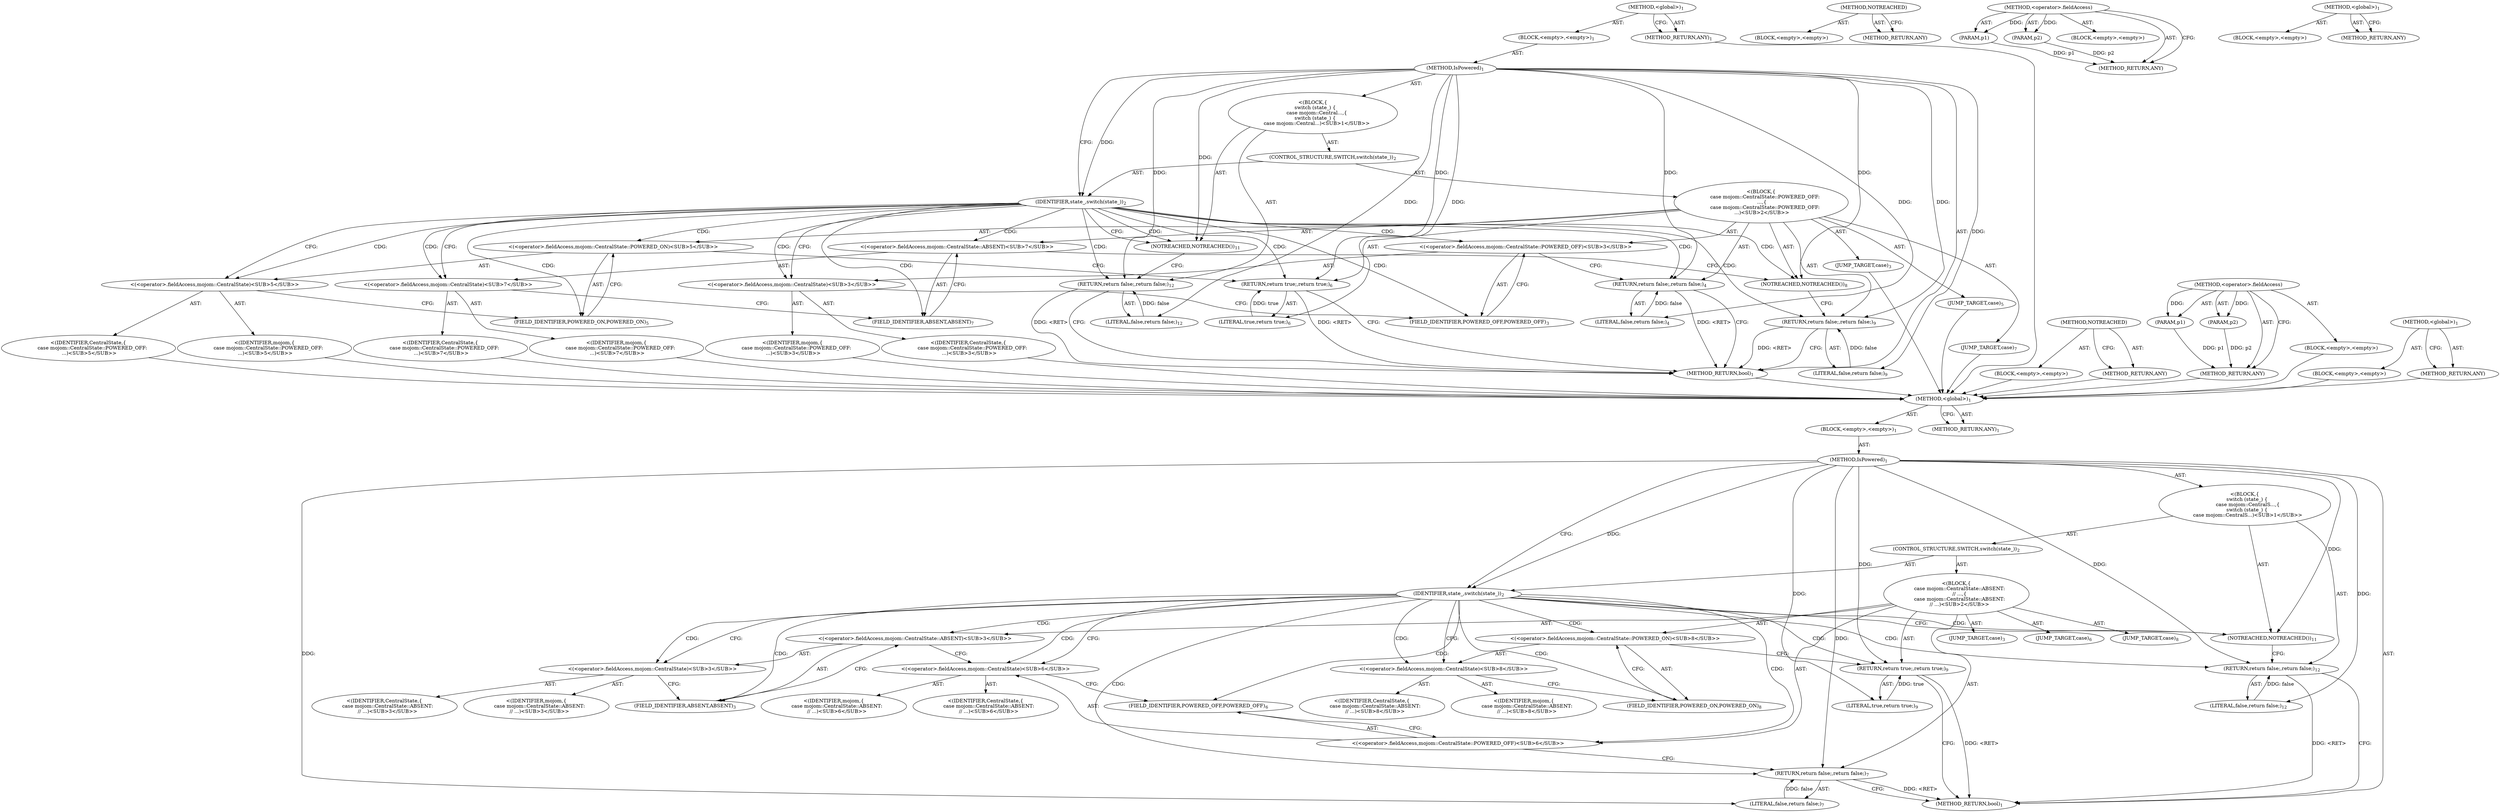 digraph "&lt;global&gt;" {
vulnerable_6 [label=<(METHOD,&lt;global&gt;)<SUB>1</SUB>>];
vulnerable_7 [label=<(BLOCK,&lt;empty&gt;,&lt;empty&gt;)<SUB>1</SUB>>];
vulnerable_8 [label=<(METHOD,IsPowered)<SUB>1</SUB>>];
vulnerable_9 [label="<(BLOCK,{
   switch (state_) {
     case mojom::Central...,{
   switch (state_) {
     case mojom::Central...)<SUB>1</SUB>>"];
vulnerable_10 [label=<(CONTROL_STRUCTURE,SWITCH,switch(state_))<SUB>2</SUB>>];
vulnerable_11 [label=<(IDENTIFIER,state_,switch(state_))<SUB>2</SUB>>];
vulnerable_12 [label="<(BLOCK,{
     case mojom::CentralState::POWERED_OFF:
 ...,{
     case mojom::CentralState::POWERED_OFF:
 ...)<SUB>2</SUB>>"];
vulnerable_13 [label=<(JUMP_TARGET,case)<SUB>3</SUB>>];
vulnerable_14 [label="<(&lt;operator&gt;.fieldAccess,mojom::CentralState::POWERED_OFF)<SUB>3</SUB>>"];
vulnerable_15 [label="<(&lt;operator&gt;.fieldAccess,mojom::CentralState)<SUB>3</SUB>>"];
vulnerable_16 [label="<(IDENTIFIER,mojom,{
     case mojom::CentralState::POWERED_OFF:
 ...)<SUB>3</SUB>>"];
vulnerable_17 [label="<(IDENTIFIER,CentralState,{
     case mojom::CentralState::POWERED_OFF:
 ...)<SUB>3</SUB>>"];
vulnerable_18 [label=<(FIELD_IDENTIFIER,POWERED_OFF,POWERED_OFF)<SUB>3</SUB>>];
vulnerable_19 [label=<(RETURN,return false;,return false;)<SUB>4</SUB>>];
vulnerable_20 [label=<(LITERAL,false,return false;)<SUB>4</SUB>>];
vulnerable_21 [label=<(JUMP_TARGET,case)<SUB>5</SUB>>];
vulnerable_22 [label="<(&lt;operator&gt;.fieldAccess,mojom::CentralState::POWERED_ON)<SUB>5</SUB>>"];
vulnerable_23 [label="<(&lt;operator&gt;.fieldAccess,mojom::CentralState)<SUB>5</SUB>>"];
vulnerable_24 [label="<(IDENTIFIER,mojom,{
     case mojom::CentralState::POWERED_OFF:
 ...)<SUB>5</SUB>>"];
vulnerable_25 [label="<(IDENTIFIER,CentralState,{
     case mojom::CentralState::POWERED_OFF:
 ...)<SUB>5</SUB>>"];
vulnerable_26 [label=<(FIELD_IDENTIFIER,POWERED_ON,POWERED_ON)<SUB>5</SUB>>];
vulnerable_27 [label=<(RETURN,return true;,return true;)<SUB>6</SUB>>];
vulnerable_28 [label=<(LITERAL,true,return true;)<SUB>6</SUB>>];
vulnerable_29 [label=<(JUMP_TARGET,case)<SUB>7</SUB>>];
vulnerable_30 [label="<(&lt;operator&gt;.fieldAccess,mojom::CentralState::ABSENT)<SUB>7</SUB>>"];
vulnerable_31 [label="<(&lt;operator&gt;.fieldAccess,mojom::CentralState)<SUB>7</SUB>>"];
vulnerable_32 [label="<(IDENTIFIER,mojom,{
     case mojom::CentralState::POWERED_OFF:
 ...)<SUB>7</SUB>>"];
vulnerable_33 [label="<(IDENTIFIER,CentralState,{
     case mojom::CentralState::POWERED_OFF:
 ...)<SUB>7</SUB>>"];
vulnerable_34 [label=<(FIELD_IDENTIFIER,ABSENT,ABSENT)<SUB>7</SUB>>];
vulnerable_35 [label=<(NOTREACHED,NOTREACHED())<SUB>8</SUB>>];
vulnerable_36 [label=<(RETURN,return false;,return false;)<SUB>9</SUB>>];
vulnerable_37 [label=<(LITERAL,false,return false;)<SUB>9</SUB>>];
vulnerable_38 [label=<(NOTREACHED,NOTREACHED())<SUB>11</SUB>>];
vulnerable_39 [label=<(RETURN,return false;,return false;)<SUB>12</SUB>>];
vulnerable_40 [label=<(LITERAL,false,return false;)<SUB>12</SUB>>];
vulnerable_41 [label=<(METHOD_RETURN,bool)<SUB>1</SUB>>];
vulnerable_43 [label=<(METHOD_RETURN,ANY)<SUB>1</SUB>>];
vulnerable_65 [label=<(METHOD,NOTREACHED)>];
vulnerable_66 [label=<(BLOCK,&lt;empty&gt;,&lt;empty&gt;)>];
vulnerable_67 [label=<(METHOD_RETURN,ANY)>];
vulnerable_60 [label=<(METHOD,&lt;operator&gt;.fieldAccess)>];
vulnerable_61 [label=<(PARAM,p1)>];
vulnerable_62 [label=<(PARAM,p2)>];
vulnerable_63 [label=<(BLOCK,&lt;empty&gt;,&lt;empty&gt;)>];
vulnerable_64 [label=<(METHOD_RETURN,ANY)>];
vulnerable_54 [label=<(METHOD,&lt;global&gt;)<SUB>1</SUB>>];
vulnerable_55 [label=<(BLOCK,&lt;empty&gt;,&lt;empty&gt;)>];
vulnerable_56 [label=<(METHOD_RETURN,ANY)>];
fixed_6 [label=<(METHOD,&lt;global&gt;)<SUB>1</SUB>>];
fixed_7 [label=<(BLOCK,&lt;empty&gt;,&lt;empty&gt;)<SUB>1</SUB>>];
fixed_8 [label=<(METHOD,IsPowered)<SUB>1</SUB>>];
fixed_9 [label="<(BLOCK,{
   switch (state_) {
    case mojom::CentralS...,{
   switch (state_) {
    case mojom::CentralS...)<SUB>1</SUB>>"];
fixed_10 [label=<(CONTROL_STRUCTURE,SWITCH,switch(state_))<SUB>2</SUB>>];
fixed_11 [label=<(IDENTIFIER,state_,switch(state_))<SUB>2</SUB>>];
fixed_12 [label="<(BLOCK,{
    case mojom::CentralState::ABSENT:
    // ...,{
    case mojom::CentralState::ABSENT:
    // ...)<SUB>2</SUB>>"];
fixed_13 [label=<(JUMP_TARGET,case)<SUB>3</SUB>>];
fixed_14 [label="<(&lt;operator&gt;.fieldAccess,mojom::CentralState::ABSENT)<SUB>3</SUB>>"];
fixed_15 [label="<(&lt;operator&gt;.fieldAccess,mojom::CentralState)<SUB>3</SUB>>"];
fixed_16 [label="<(IDENTIFIER,mojom,{
    case mojom::CentralState::ABSENT:
    // ...)<SUB>3</SUB>>"];
fixed_17 [label="<(IDENTIFIER,CentralState,{
    case mojom::CentralState::ABSENT:
    // ...)<SUB>3</SUB>>"];
fixed_18 [label=<(FIELD_IDENTIFIER,ABSENT,ABSENT)<SUB>3</SUB>>];
fixed_19 [label=<(JUMP_TARGET,case)<SUB>6</SUB>>];
fixed_20 [label="<(&lt;operator&gt;.fieldAccess,mojom::CentralState::POWERED_OFF)<SUB>6</SUB>>"];
fixed_21 [label="<(&lt;operator&gt;.fieldAccess,mojom::CentralState)<SUB>6</SUB>>"];
fixed_22 [label="<(IDENTIFIER,mojom,{
    case mojom::CentralState::ABSENT:
    // ...)<SUB>6</SUB>>"];
fixed_23 [label="<(IDENTIFIER,CentralState,{
    case mojom::CentralState::ABSENT:
    // ...)<SUB>6</SUB>>"];
fixed_24 [label=<(FIELD_IDENTIFIER,POWERED_OFF,POWERED_OFF)<SUB>6</SUB>>];
fixed_25 [label=<(RETURN,return false;,return false;)<SUB>7</SUB>>];
fixed_26 [label=<(LITERAL,false,return false;)<SUB>7</SUB>>];
fixed_27 [label=<(JUMP_TARGET,case)<SUB>8</SUB>>];
fixed_28 [label="<(&lt;operator&gt;.fieldAccess,mojom::CentralState::POWERED_ON)<SUB>8</SUB>>"];
fixed_29 [label="<(&lt;operator&gt;.fieldAccess,mojom::CentralState)<SUB>8</SUB>>"];
fixed_30 [label="<(IDENTIFIER,mojom,{
    case mojom::CentralState::ABSENT:
    // ...)<SUB>8</SUB>>"];
fixed_31 [label="<(IDENTIFIER,CentralState,{
    case mojom::CentralState::ABSENT:
    // ...)<SUB>8</SUB>>"];
fixed_32 [label=<(FIELD_IDENTIFIER,POWERED_ON,POWERED_ON)<SUB>8</SUB>>];
fixed_33 [label=<(RETURN,return true;,return true;)<SUB>9</SUB>>];
fixed_34 [label=<(LITERAL,true,return true;)<SUB>9</SUB>>];
fixed_35 [label=<(NOTREACHED,NOTREACHED())<SUB>11</SUB>>];
fixed_36 [label=<(RETURN,return false;,return false;)<SUB>12</SUB>>];
fixed_37 [label=<(LITERAL,false,return false;)<SUB>12</SUB>>];
fixed_38 [label=<(METHOD_RETURN,bool)<SUB>1</SUB>>];
fixed_40 [label=<(METHOD_RETURN,ANY)<SUB>1</SUB>>];
fixed_62 [label=<(METHOD,NOTREACHED)>];
fixed_63 [label=<(BLOCK,&lt;empty&gt;,&lt;empty&gt;)>];
fixed_64 [label=<(METHOD_RETURN,ANY)>];
fixed_57 [label=<(METHOD,&lt;operator&gt;.fieldAccess)>];
fixed_58 [label=<(PARAM,p1)>];
fixed_59 [label=<(PARAM,p2)>];
fixed_60 [label=<(BLOCK,&lt;empty&gt;,&lt;empty&gt;)>];
fixed_61 [label=<(METHOD_RETURN,ANY)>];
fixed_51 [label=<(METHOD,&lt;global&gt;)<SUB>1</SUB>>];
fixed_52 [label=<(BLOCK,&lt;empty&gt;,&lt;empty&gt;)>];
fixed_53 [label=<(METHOD_RETURN,ANY)>];
vulnerable_6 -> vulnerable_7  [key=0, label="AST: "];
vulnerable_6 -> vulnerable_43  [key=0, label="AST: "];
vulnerable_6 -> vulnerable_43  [key=1, label="CFG: "];
vulnerable_7 -> vulnerable_8  [key=0, label="AST: "];
vulnerable_8 -> vulnerable_9  [key=0, label="AST: "];
vulnerable_8 -> vulnerable_41  [key=0, label="AST: "];
vulnerable_8 -> vulnerable_11  [key=0, label="CFG: "];
vulnerable_8 -> vulnerable_11  [key=1, label="DDG: "];
vulnerable_8 -> vulnerable_38  [key=0, label="DDG: "];
vulnerable_8 -> vulnerable_39  [key=0, label="DDG: "];
vulnerable_8 -> vulnerable_40  [key=0, label="DDG: "];
vulnerable_8 -> vulnerable_19  [key=0, label="DDG: "];
vulnerable_8 -> vulnerable_27  [key=0, label="DDG: "];
vulnerable_8 -> vulnerable_35  [key=0, label="DDG: "];
vulnerable_8 -> vulnerable_36  [key=0, label="DDG: "];
vulnerable_8 -> vulnerable_20  [key=0, label="DDG: "];
vulnerable_8 -> vulnerable_28  [key=0, label="DDG: "];
vulnerable_8 -> vulnerable_37  [key=0, label="DDG: "];
vulnerable_9 -> vulnerable_10  [key=0, label="AST: "];
vulnerable_9 -> vulnerable_38  [key=0, label="AST: "];
vulnerable_9 -> vulnerable_39  [key=0, label="AST: "];
vulnerable_10 -> vulnerable_11  [key=0, label="AST: "];
vulnerable_10 -> vulnerable_12  [key=0, label="AST: "];
vulnerable_11 -> vulnerable_38  [key=0, label="CFG: "];
vulnerable_11 -> vulnerable_38  [key=1, label="CDG: "];
vulnerable_11 -> vulnerable_15  [key=0, label="CFG: "];
vulnerable_11 -> vulnerable_15  [key=1, label="CDG: "];
vulnerable_11 -> vulnerable_23  [key=0, label="CFG: "];
vulnerable_11 -> vulnerable_23  [key=1, label="CDG: "];
vulnerable_11 -> vulnerable_31  [key=0, label="CFG: "];
vulnerable_11 -> vulnerable_31  [key=1, label="CDG: "];
vulnerable_11 -> vulnerable_30  [key=0, label="CDG: "];
vulnerable_11 -> vulnerable_34  [key=0, label="CDG: "];
vulnerable_11 -> vulnerable_14  [key=0, label="CDG: "];
vulnerable_11 -> vulnerable_26  [key=0, label="CDG: "];
vulnerable_11 -> vulnerable_19  [key=0, label="CDG: "];
vulnerable_11 -> vulnerable_36  [key=0, label="CDG: "];
vulnerable_11 -> vulnerable_22  [key=0, label="CDG: "];
vulnerable_11 -> vulnerable_27  [key=0, label="CDG: "];
vulnerable_11 -> vulnerable_18  [key=0, label="CDG: "];
vulnerable_11 -> vulnerable_35  [key=0, label="CDG: "];
vulnerable_11 -> vulnerable_39  [key=0, label="CDG: "];
vulnerable_12 -> vulnerable_13  [key=0, label="AST: "];
vulnerable_12 -> vulnerable_14  [key=0, label="AST: "];
vulnerable_12 -> vulnerable_19  [key=0, label="AST: "];
vulnerable_12 -> vulnerable_21  [key=0, label="AST: "];
vulnerable_12 -> vulnerable_22  [key=0, label="AST: "];
vulnerable_12 -> vulnerable_27  [key=0, label="AST: "];
vulnerable_12 -> vulnerable_29  [key=0, label="AST: "];
vulnerable_12 -> vulnerable_30  [key=0, label="AST: "];
vulnerable_12 -> vulnerable_35  [key=0, label="AST: "];
vulnerable_12 -> vulnerable_36  [key=0, label="AST: "];
vulnerable_13 -> fixed_6  [key=0];
vulnerable_14 -> vulnerable_15  [key=0, label="AST: "];
vulnerable_14 -> vulnerable_18  [key=0, label="AST: "];
vulnerable_14 -> vulnerable_19  [key=0, label="CFG: "];
vulnerable_15 -> vulnerable_16  [key=0, label="AST: "];
vulnerable_15 -> vulnerable_17  [key=0, label="AST: "];
vulnerable_15 -> vulnerable_18  [key=0, label="CFG: "];
vulnerable_16 -> fixed_6  [key=0];
vulnerable_17 -> fixed_6  [key=0];
vulnerable_18 -> vulnerable_14  [key=0, label="CFG: "];
vulnerable_19 -> vulnerable_20  [key=0, label="AST: "];
vulnerable_19 -> vulnerable_41  [key=0, label="CFG: "];
vulnerable_19 -> vulnerable_41  [key=1, label="DDG: &lt;RET&gt;"];
vulnerable_20 -> vulnerable_19  [key=0, label="DDG: false"];
vulnerable_21 -> fixed_6  [key=0];
vulnerable_22 -> vulnerable_23  [key=0, label="AST: "];
vulnerable_22 -> vulnerable_26  [key=0, label="AST: "];
vulnerable_22 -> vulnerable_27  [key=0, label="CFG: "];
vulnerable_23 -> vulnerable_24  [key=0, label="AST: "];
vulnerable_23 -> vulnerable_25  [key=0, label="AST: "];
vulnerable_23 -> vulnerable_26  [key=0, label="CFG: "];
vulnerable_24 -> fixed_6  [key=0];
vulnerable_25 -> fixed_6  [key=0];
vulnerable_26 -> vulnerable_22  [key=0, label="CFG: "];
vulnerable_27 -> vulnerable_28  [key=0, label="AST: "];
vulnerable_27 -> vulnerable_41  [key=0, label="CFG: "];
vulnerable_27 -> vulnerable_41  [key=1, label="DDG: &lt;RET&gt;"];
vulnerable_28 -> vulnerable_27  [key=0, label="DDG: true"];
vulnerable_29 -> fixed_6  [key=0];
vulnerable_30 -> vulnerable_31  [key=0, label="AST: "];
vulnerable_30 -> vulnerable_34  [key=0, label="AST: "];
vulnerable_30 -> vulnerable_35  [key=0, label="CFG: "];
vulnerable_31 -> vulnerable_32  [key=0, label="AST: "];
vulnerable_31 -> vulnerable_33  [key=0, label="AST: "];
vulnerable_31 -> vulnerable_34  [key=0, label="CFG: "];
vulnerable_32 -> fixed_6  [key=0];
vulnerable_33 -> fixed_6  [key=0];
vulnerable_34 -> vulnerable_30  [key=0, label="CFG: "];
vulnerable_35 -> vulnerable_36  [key=0, label="CFG: "];
vulnerable_36 -> vulnerable_37  [key=0, label="AST: "];
vulnerable_36 -> vulnerable_41  [key=0, label="CFG: "];
vulnerable_36 -> vulnerable_41  [key=1, label="DDG: &lt;RET&gt;"];
vulnerable_37 -> vulnerable_36  [key=0, label="DDG: false"];
vulnerable_38 -> vulnerable_39  [key=0, label="CFG: "];
vulnerable_39 -> vulnerable_40  [key=0, label="AST: "];
vulnerable_39 -> vulnerable_41  [key=0, label="CFG: "];
vulnerable_39 -> vulnerable_41  [key=1, label="DDG: &lt;RET&gt;"];
vulnerable_40 -> vulnerable_39  [key=0, label="DDG: false"];
vulnerable_41 -> fixed_6  [key=0];
vulnerable_43 -> fixed_6  [key=0];
vulnerable_65 -> vulnerable_66  [key=0, label="AST: "];
vulnerable_65 -> vulnerable_67  [key=0, label="AST: "];
vulnerable_65 -> vulnerable_67  [key=1, label="CFG: "];
vulnerable_66 -> fixed_6  [key=0];
vulnerable_67 -> fixed_6  [key=0];
vulnerable_60 -> vulnerable_61  [key=0, label="AST: "];
vulnerable_60 -> vulnerable_61  [key=1, label="DDG: "];
vulnerable_60 -> vulnerable_63  [key=0, label="AST: "];
vulnerable_60 -> vulnerable_62  [key=0, label="AST: "];
vulnerable_60 -> vulnerable_62  [key=1, label="DDG: "];
vulnerable_60 -> vulnerable_64  [key=0, label="AST: "];
vulnerable_60 -> vulnerable_64  [key=1, label="CFG: "];
vulnerable_61 -> vulnerable_64  [key=0, label="DDG: p1"];
vulnerable_62 -> vulnerable_64  [key=0, label="DDG: p2"];
vulnerable_63 -> fixed_6  [key=0];
vulnerable_64 -> fixed_6  [key=0];
vulnerable_54 -> vulnerable_55  [key=0, label="AST: "];
vulnerable_54 -> vulnerable_56  [key=0, label="AST: "];
vulnerable_54 -> vulnerable_56  [key=1, label="CFG: "];
vulnerable_55 -> fixed_6  [key=0];
vulnerable_56 -> fixed_6  [key=0];
fixed_6 -> fixed_7  [key=0, label="AST: "];
fixed_6 -> fixed_40  [key=0, label="AST: "];
fixed_6 -> fixed_40  [key=1, label="CFG: "];
fixed_7 -> fixed_8  [key=0, label="AST: "];
fixed_8 -> fixed_9  [key=0, label="AST: "];
fixed_8 -> fixed_38  [key=0, label="AST: "];
fixed_8 -> fixed_11  [key=0, label="CFG: "];
fixed_8 -> fixed_11  [key=1, label="DDG: "];
fixed_8 -> fixed_35  [key=0, label="DDG: "];
fixed_8 -> fixed_36  [key=0, label="DDG: "];
fixed_8 -> fixed_37  [key=0, label="DDG: "];
fixed_8 -> fixed_25  [key=0, label="DDG: "];
fixed_8 -> fixed_33  [key=0, label="DDG: "];
fixed_8 -> fixed_26  [key=0, label="DDG: "];
fixed_8 -> fixed_34  [key=0, label="DDG: "];
fixed_9 -> fixed_10  [key=0, label="AST: "];
fixed_9 -> fixed_35  [key=0, label="AST: "];
fixed_9 -> fixed_36  [key=0, label="AST: "];
fixed_10 -> fixed_11  [key=0, label="AST: "];
fixed_10 -> fixed_12  [key=0, label="AST: "];
fixed_11 -> fixed_35  [key=0, label="CFG: "];
fixed_11 -> fixed_35  [key=1, label="CDG: "];
fixed_11 -> fixed_15  [key=0, label="CFG: "];
fixed_11 -> fixed_15  [key=1, label="CDG: "];
fixed_11 -> fixed_21  [key=0, label="CFG: "];
fixed_11 -> fixed_21  [key=1, label="CDG: "];
fixed_11 -> fixed_29  [key=0, label="CFG: "];
fixed_11 -> fixed_29  [key=1, label="CDG: "];
fixed_11 -> fixed_24  [key=0, label="CDG: "];
fixed_11 -> fixed_32  [key=0, label="CDG: "];
fixed_11 -> fixed_14  [key=0, label="CDG: "];
fixed_11 -> fixed_33  [key=0, label="CDG: "];
fixed_11 -> fixed_28  [key=0, label="CDG: "];
fixed_11 -> fixed_36  [key=0, label="CDG: "];
fixed_11 -> fixed_20  [key=0, label="CDG: "];
fixed_11 -> fixed_25  [key=0, label="CDG: "];
fixed_11 -> fixed_18  [key=0, label="CDG: "];
fixed_12 -> fixed_13  [key=0, label="AST: "];
fixed_12 -> fixed_14  [key=0, label="AST: "];
fixed_12 -> fixed_19  [key=0, label="AST: "];
fixed_12 -> fixed_20  [key=0, label="AST: "];
fixed_12 -> fixed_25  [key=0, label="AST: "];
fixed_12 -> fixed_27  [key=0, label="AST: "];
fixed_12 -> fixed_28  [key=0, label="AST: "];
fixed_12 -> fixed_33  [key=0, label="AST: "];
fixed_14 -> fixed_15  [key=0, label="AST: "];
fixed_14 -> fixed_18  [key=0, label="AST: "];
fixed_14 -> fixed_21  [key=0, label="CFG: "];
fixed_15 -> fixed_16  [key=0, label="AST: "];
fixed_15 -> fixed_17  [key=0, label="AST: "];
fixed_15 -> fixed_18  [key=0, label="CFG: "];
fixed_18 -> fixed_14  [key=0, label="CFG: "];
fixed_20 -> fixed_21  [key=0, label="AST: "];
fixed_20 -> fixed_24  [key=0, label="AST: "];
fixed_20 -> fixed_25  [key=0, label="CFG: "];
fixed_21 -> fixed_22  [key=0, label="AST: "];
fixed_21 -> fixed_23  [key=0, label="AST: "];
fixed_21 -> fixed_24  [key=0, label="CFG: "];
fixed_24 -> fixed_20  [key=0, label="CFG: "];
fixed_25 -> fixed_26  [key=0, label="AST: "];
fixed_25 -> fixed_38  [key=0, label="CFG: "];
fixed_25 -> fixed_38  [key=1, label="DDG: &lt;RET&gt;"];
fixed_26 -> fixed_25  [key=0, label="DDG: false"];
fixed_28 -> fixed_29  [key=0, label="AST: "];
fixed_28 -> fixed_32  [key=0, label="AST: "];
fixed_28 -> fixed_33  [key=0, label="CFG: "];
fixed_29 -> fixed_30  [key=0, label="AST: "];
fixed_29 -> fixed_31  [key=0, label="AST: "];
fixed_29 -> fixed_32  [key=0, label="CFG: "];
fixed_32 -> fixed_28  [key=0, label="CFG: "];
fixed_33 -> fixed_34  [key=0, label="AST: "];
fixed_33 -> fixed_38  [key=0, label="CFG: "];
fixed_33 -> fixed_38  [key=1, label="DDG: &lt;RET&gt;"];
fixed_34 -> fixed_33  [key=0, label="DDG: true"];
fixed_35 -> fixed_36  [key=0, label="CFG: "];
fixed_36 -> fixed_37  [key=0, label="AST: "];
fixed_36 -> fixed_38  [key=0, label="CFG: "];
fixed_36 -> fixed_38  [key=1, label="DDG: &lt;RET&gt;"];
fixed_37 -> fixed_36  [key=0, label="DDG: false"];
fixed_62 -> fixed_63  [key=0, label="AST: "];
fixed_62 -> fixed_64  [key=0, label="AST: "];
fixed_62 -> fixed_64  [key=1, label="CFG: "];
fixed_57 -> fixed_58  [key=0, label="AST: "];
fixed_57 -> fixed_58  [key=1, label="DDG: "];
fixed_57 -> fixed_60  [key=0, label="AST: "];
fixed_57 -> fixed_59  [key=0, label="AST: "];
fixed_57 -> fixed_59  [key=1, label="DDG: "];
fixed_57 -> fixed_61  [key=0, label="AST: "];
fixed_57 -> fixed_61  [key=1, label="CFG: "];
fixed_58 -> fixed_61  [key=0, label="DDG: p1"];
fixed_59 -> fixed_61  [key=0, label="DDG: p2"];
fixed_51 -> fixed_52  [key=0, label="AST: "];
fixed_51 -> fixed_53  [key=0, label="AST: "];
fixed_51 -> fixed_53  [key=1, label="CFG: "];
}

